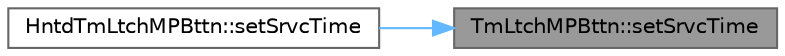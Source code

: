 digraph "TmLtchMPBttn::setSrvcTime"
{
 // LATEX_PDF_SIZE
  bgcolor="transparent";
  edge [fontname=Helvetica,fontsize=10,labelfontname=Helvetica,labelfontsize=10];
  node [fontname=Helvetica,fontsize=10,shape=box,height=0.2,width=0.4];
  rankdir="RL";
  Node1 [id="Node000001",label="TmLtchMPBttn::setSrvcTime",height=0.2,width=0.4,color="gray40", fillcolor="grey60", style="filled", fontcolor="black",tooltip="Sets a new value to the Service Time attribute."];
  Node1 -> Node2 [id="edge1_Node000001_Node000002",dir="back",color="steelblue1",style="solid",tooltip=" "];
  Node2 [id="Node000002",label="HntdTmLtchMPBttn::setSrvcTime",height=0.2,width=0.4,color="grey40", fillcolor="white", style="filled",URL="$class_hntd_tm_ltch_m_p_bttn.html#a0019d4895943924602ed879e4f5be8a1",tooltip="See TmLtchMPBttn::setSrvcTime(const unsigned long int)"];
}
